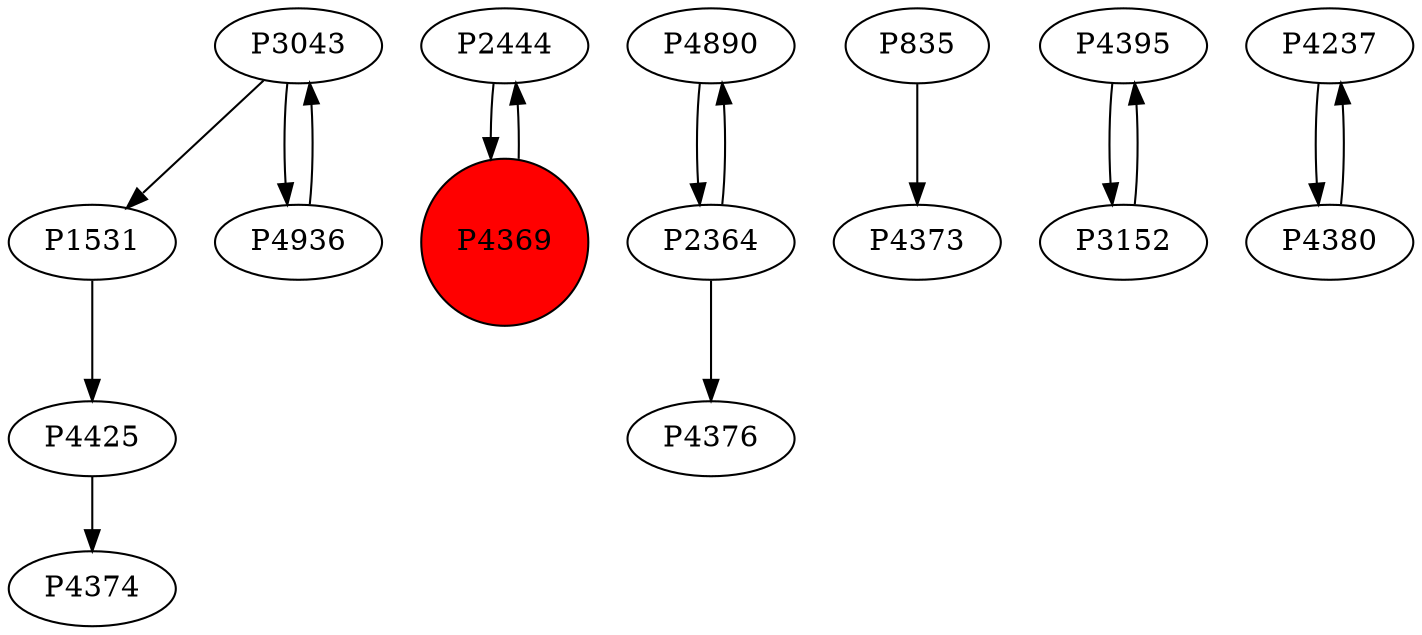 digraph {
	P3043 -> P1531
	P2444 -> P4369
	P1531 -> P4425
	P4890 -> P2364
	P4425 -> P4374
	P835 -> P4373
	P4395 -> P3152
	P4237 -> P4380
	P4380 -> P4237
	P3043 -> P4936
	P4369 -> P2444
	P2364 -> P4890
	P3152 -> P4395
	P2364 -> P4376
	P4936 -> P3043
	P4369 [shape=circle]
	P4369 [style=filled]
	P4369 [fillcolor=red]
}